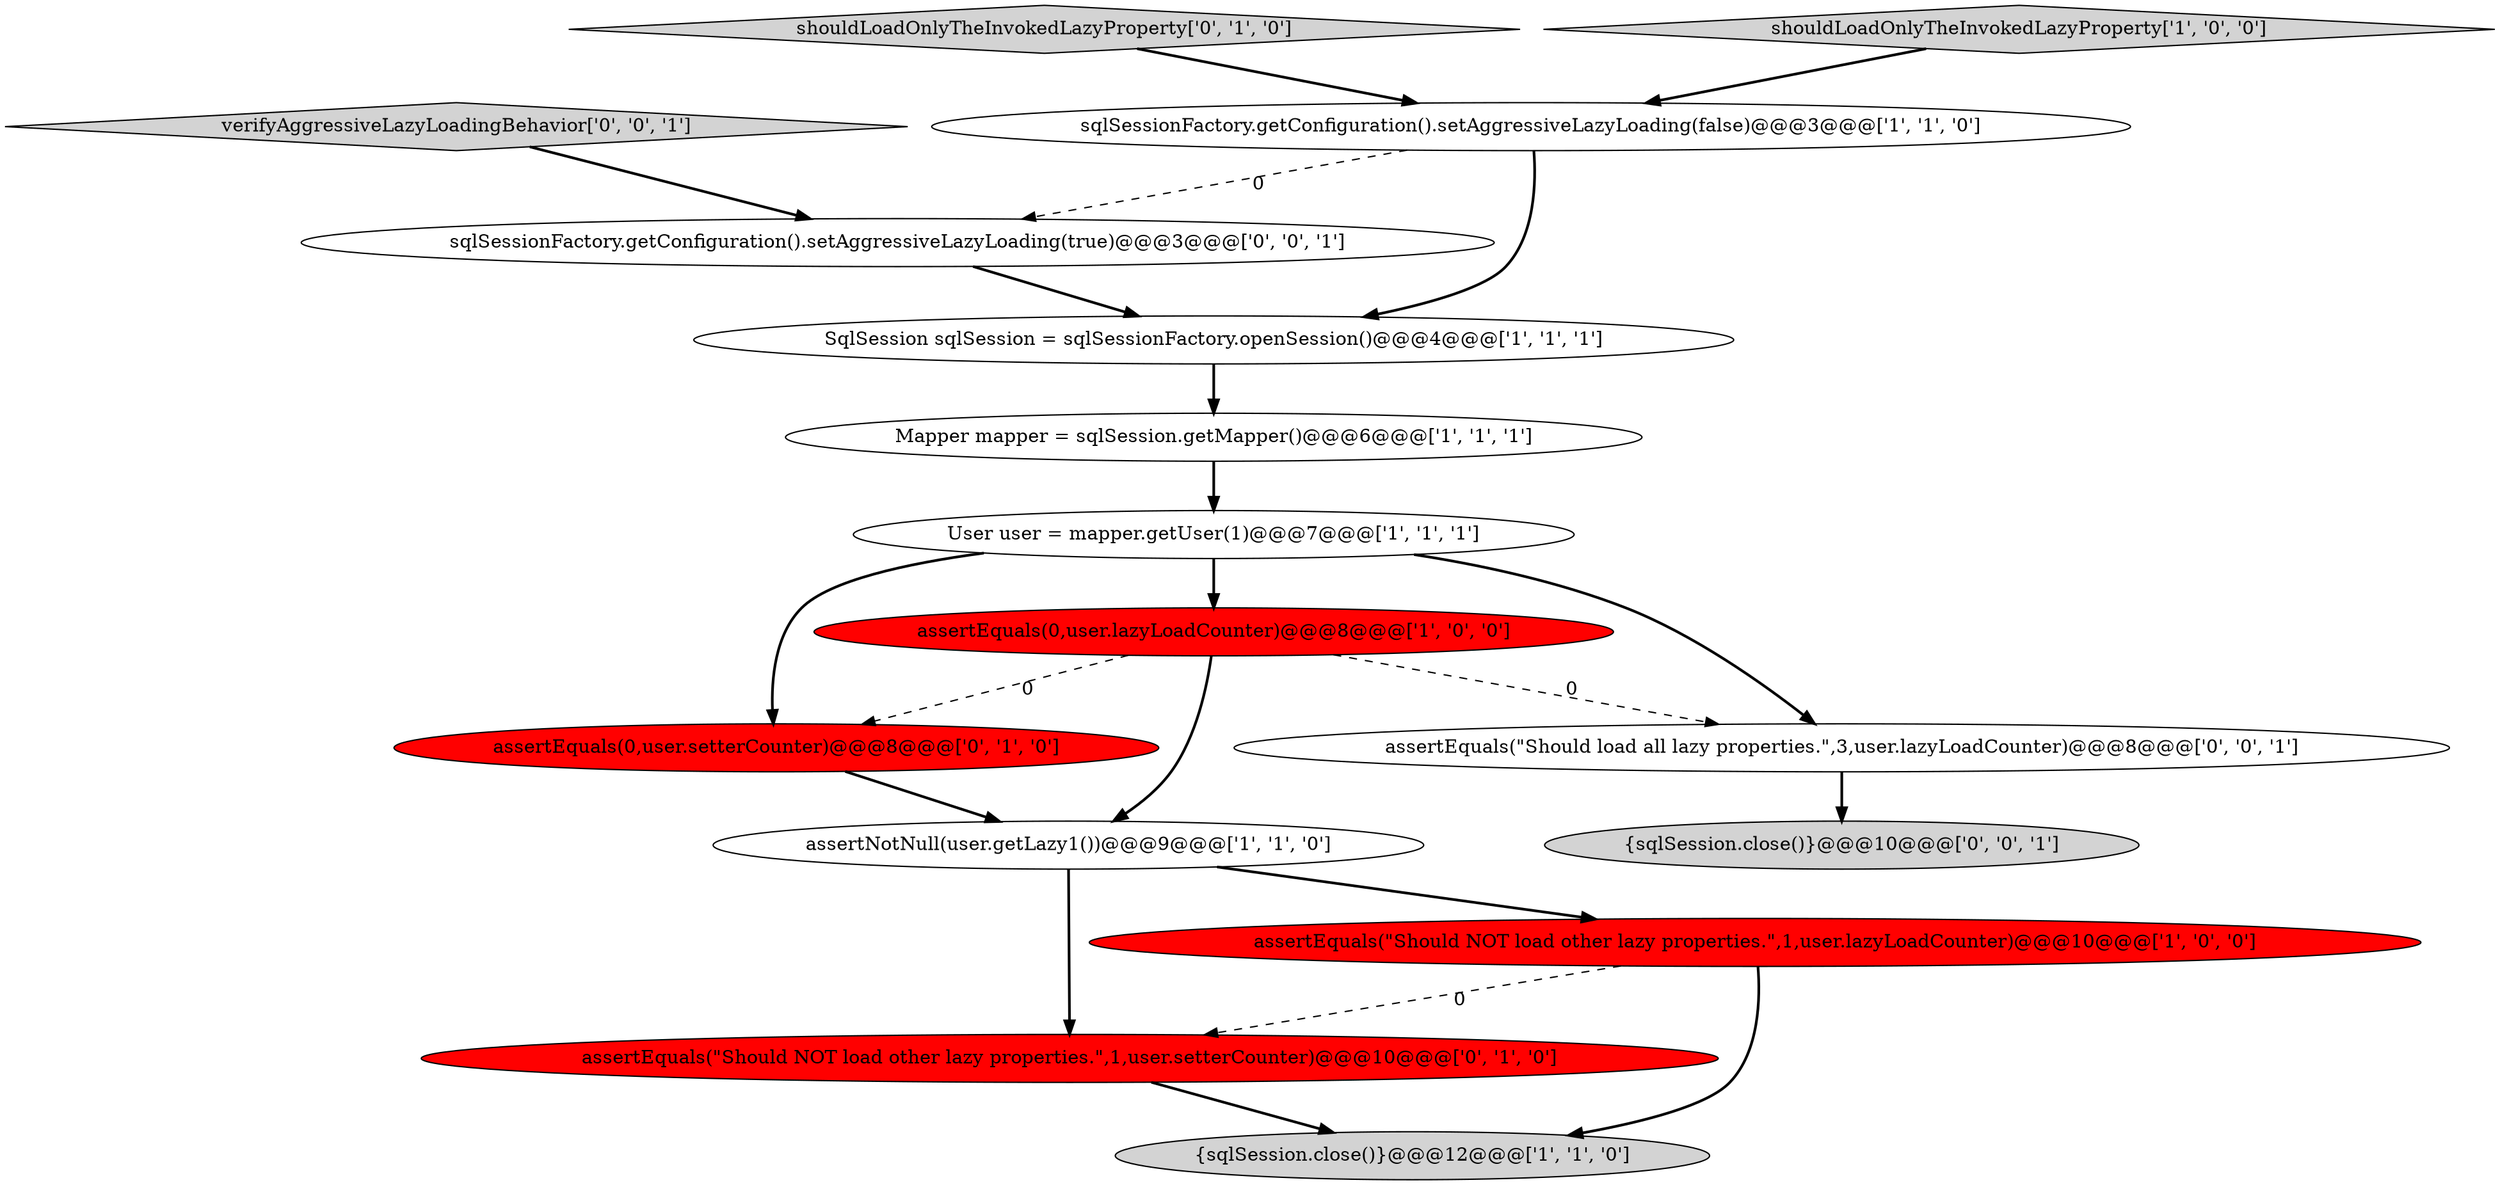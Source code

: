 digraph {
10 [style = filled, label = "assertEquals(0,user.setterCounter)@@@8@@@['0', '1', '0']", fillcolor = red, shape = ellipse image = "AAA1AAABBB2BBB"];
6 [style = filled, label = "User user = mapper.getUser(1)@@@7@@@['1', '1', '1']", fillcolor = white, shape = ellipse image = "AAA0AAABBB1BBB"];
8 [style = filled, label = "assertNotNull(user.getLazy1())@@@9@@@['1', '1', '0']", fillcolor = white, shape = ellipse image = "AAA0AAABBB1BBB"];
11 [style = filled, label = "shouldLoadOnlyTheInvokedLazyProperty['0', '1', '0']", fillcolor = lightgray, shape = diamond image = "AAA0AAABBB2BBB"];
7 [style = filled, label = "sqlSessionFactory.getConfiguration().setAggressiveLazyLoading(false)@@@3@@@['1', '1', '0']", fillcolor = white, shape = ellipse image = "AAA0AAABBB1BBB"];
12 [style = filled, label = "sqlSessionFactory.getConfiguration().setAggressiveLazyLoading(true)@@@3@@@['0', '0', '1']", fillcolor = white, shape = ellipse image = "AAA0AAABBB3BBB"];
1 [style = filled, label = "Mapper mapper = sqlSession.getMapper()@@@6@@@['1', '1', '1']", fillcolor = white, shape = ellipse image = "AAA0AAABBB1BBB"];
4 [style = filled, label = "shouldLoadOnlyTheInvokedLazyProperty['1', '0', '0']", fillcolor = lightgray, shape = diamond image = "AAA0AAABBB1BBB"];
5 [style = filled, label = "assertEquals(0,user.lazyLoadCounter)@@@8@@@['1', '0', '0']", fillcolor = red, shape = ellipse image = "AAA1AAABBB1BBB"];
13 [style = filled, label = "{sqlSession.close()}@@@10@@@['0', '0', '1']", fillcolor = lightgray, shape = ellipse image = "AAA0AAABBB3BBB"];
0 [style = filled, label = "{sqlSession.close()}@@@12@@@['1', '1', '0']", fillcolor = lightgray, shape = ellipse image = "AAA0AAABBB1BBB"];
9 [style = filled, label = "assertEquals(\"Should NOT load other lazy properties.\",1,user.setterCounter)@@@10@@@['0', '1', '0']", fillcolor = red, shape = ellipse image = "AAA1AAABBB2BBB"];
14 [style = filled, label = "assertEquals(\"Should load all lazy properties.\",3,user.lazyLoadCounter)@@@8@@@['0', '0', '1']", fillcolor = white, shape = ellipse image = "AAA0AAABBB3BBB"];
15 [style = filled, label = "verifyAggressiveLazyLoadingBehavior['0', '0', '1']", fillcolor = lightgray, shape = diamond image = "AAA0AAABBB3BBB"];
3 [style = filled, label = "SqlSession sqlSession = sqlSessionFactory.openSession()@@@4@@@['1', '1', '1']", fillcolor = white, shape = ellipse image = "AAA0AAABBB1BBB"];
2 [style = filled, label = "assertEquals(\"Should NOT load other lazy properties.\",1,user.lazyLoadCounter)@@@10@@@['1', '0', '0']", fillcolor = red, shape = ellipse image = "AAA1AAABBB1BBB"];
5->8 [style = bold, label=""];
5->14 [style = dashed, label="0"];
9->0 [style = bold, label=""];
3->1 [style = bold, label=""];
4->7 [style = bold, label=""];
7->3 [style = bold, label=""];
6->14 [style = bold, label=""];
6->5 [style = bold, label=""];
2->0 [style = bold, label=""];
1->6 [style = bold, label=""];
10->8 [style = bold, label=""];
8->2 [style = bold, label=""];
5->10 [style = dashed, label="0"];
2->9 [style = dashed, label="0"];
6->10 [style = bold, label=""];
8->9 [style = bold, label=""];
7->12 [style = dashed, label="0"];
15->12 [style = bold, label=""];
12->3 [style = bold, label=""];
14->13 [style = bold, label=""];
11->7 [style = bold, label=""];
}
